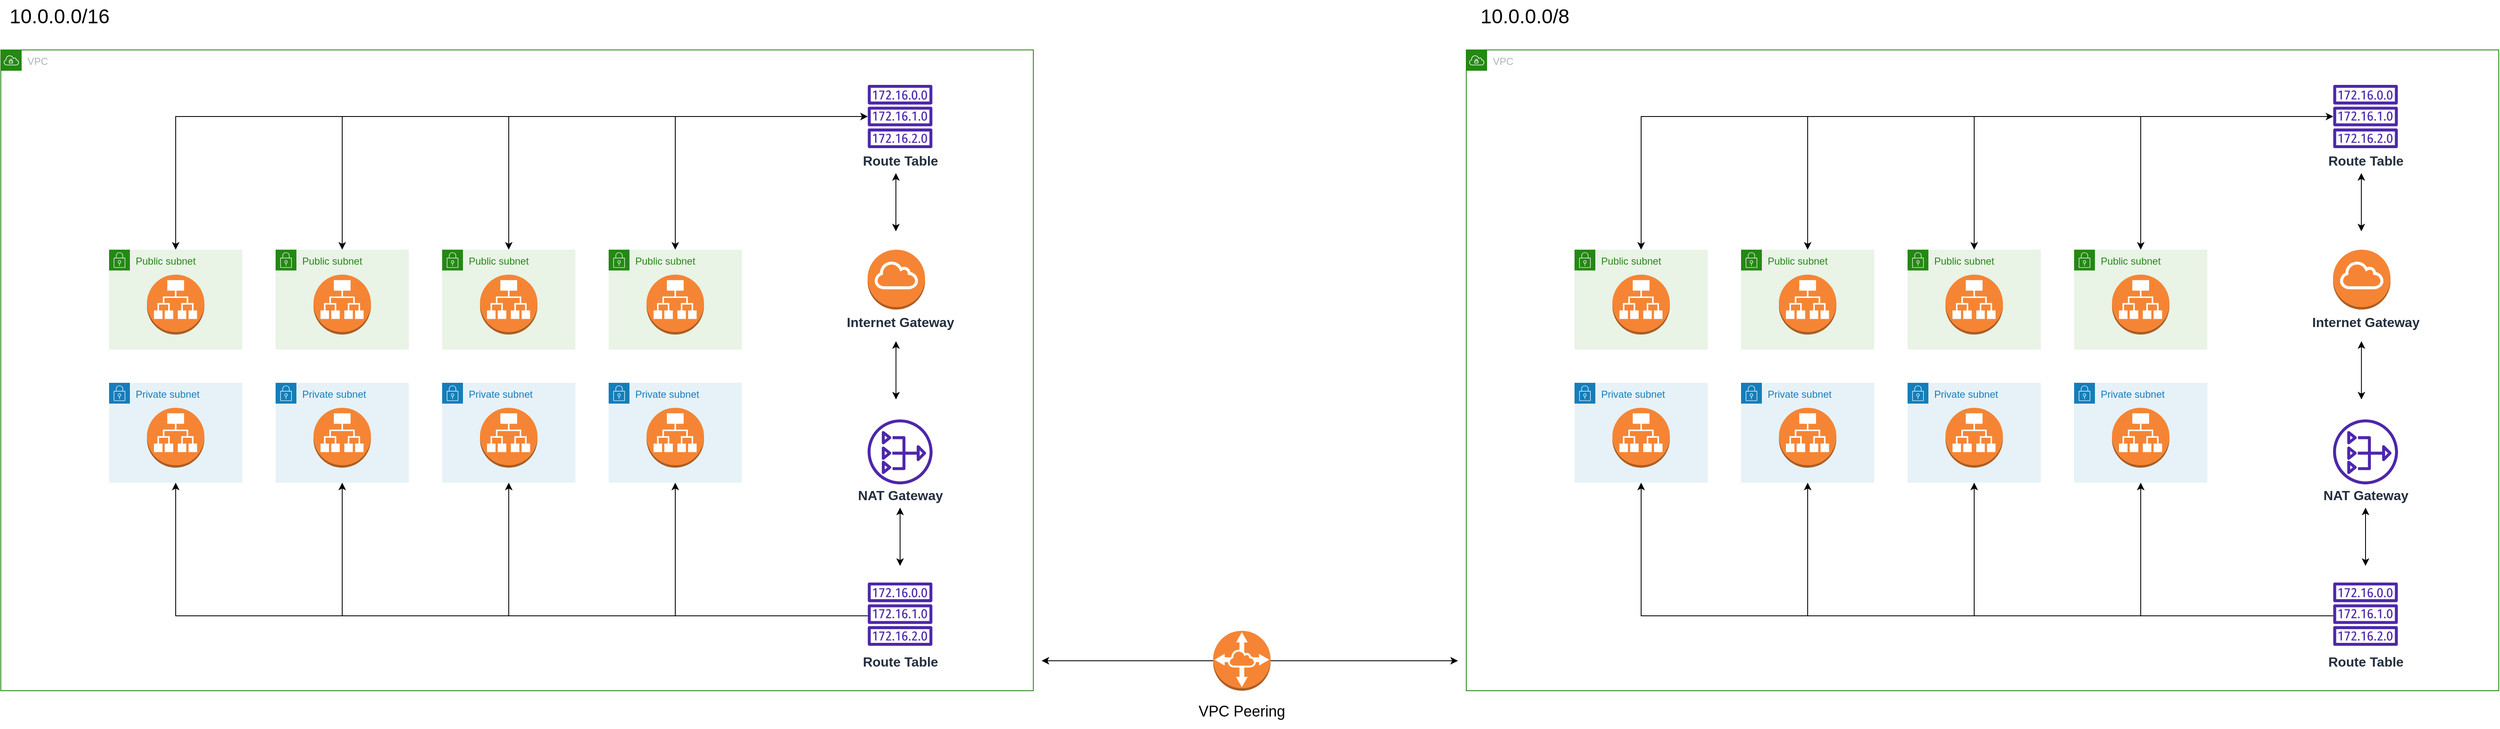 <mxfile version="20.8.23" type="device"><diagram name="หน้า-1" id="YmczJcW3xIynDHeWLYN3"><mxGraphModel dx="3500" dy="1723" grid="1" gridSize="10" guides="1" tooltips="1" connect="1" arrows="1" fold="1" page="1" pageScale="1" pageWidth="3300" pageHeight="2339" background="#ffffff" math="0" shadow="0"><root><mxCell id="0"/><mxCell id="1" parent="0"/><mxCell id="sMYWp3KufzDCgXDDZdwg-83" value="VPC" style="points=[[0,0],[0.25,0],[0.5,0],[0.75,0],[1,0],[1,0.25],[1,0.5],[1,0.75],[1,1],[0.75,1],[0.5,1],[0.25,1],[0,1],[0,0.75],[0,0.5],[0,0.25]];outlineConnect=0;gradientColor=none;html=1;whiteSpace=wrap;fontSize=12;fontStyle=0;container=1;pointerEvents=0;collapsible=0;recursiveResize=0;shape=mxgraph.aws4.group;grIcon=mxgraph.aws4.group_vpc;strokeColor=#248814;fillColor=none;verticalAlign=top;align=left;spacingLeft=30;fontColor=#AAB7B8;dashed=0;" parent="1" vertex="1"><mxGeometry x="1920" y="400" width="1240" height="770" as="geometry"/></mxCell><mxCell id="sMYWp3KufzDCgXDDZdwg-84" value="Public subnet" style="points=[[0,0],[0.25,0],[0.5,0],[0.75,0],[1,0],[1,0.25],[1,0.5],[1,0.75],[1,1],[0.75,1],[0.5,1],[0.25,1],[0,1],[0,0.75],[0,0.5],[0,0.25]];outlineConnect=0;gradientColor=none;html=1;whiteSpace=wrap;fontSize=12;fontStyle=0;container=1;pointerEvents=0;collapsible=0;recursiveResize=0;shape=mxgraph.aws4.group;grIcon=mxgraph.aws4.group_security_group;grStroke=0;strokeColor=#248814;fillColor=#E9F3E6;verticalAlign=top;align=left;spacingLeft=30;fontColor=#248814;dashed=0;" parent="sMYWp3KufzDCgXDDZdwg-83" vertex="1"><mxGeometry x="130" y="240" width="160" height="120" as="geometry"/></mxCell><mxCell id="gdxkchrMPerWcDEAZ5ca-1" value="" style="outlineConnect=0;dashed=0;verticalLabelPosition=bottom;verticalAlign=top;align=center;html=1;shape=mxgraph.aws3.application_load_balancer;fillColor=#F58534;gradientColor=none;" vertex="1" parent="sMYWp3KufzDCgXDDZdwg-84"><mxGeometry x="45.5" y="30" width="69" height="72" as="geometry"/></mxCell><mxCell id="sMYWp3KufzDCgXDDZdwg-86" value="Public subnet" style="points=[[0,0],[0.25,0],[0.5,0],[0.75,0],[1,0],[1,0.25],[1,0.5],[1,0.75],[1,1],[0.75,1],[0.5,1],[0.25,1],[0,1],[0,0.75],[0,0.5],[0,0.25]];outlineConnect=0;gradientColor=none;html=1;whiteSpace=wrap;fontSize=12;fontStyle=0;container=1;pointerEvents=0;collapsible=0;recursiveResize=0;shape=mxgraph.aws4.group;grIcon=mxgraph.aws4.group_security_group;grStroke=0;strokeColor=#248814;fillColor=#E9F3E6;verticalAlign=top;align=left;spacingLeft=30;fontColor=#248814;dashed=0;" parent="sMYWp3KufzDCgXDDZdwg-83" vertex="1"><mxGeometry x="330" y="240" width="160" height="120" as="geometry"/></mxCell><mxCell id="gdxkchrMPerWcDEAZ5ca-3" value="" style="outlineConnect=0;dashed=0;verticalLabelPosition=bottom;verticalAlign=top;align=center;html=1;shape=mxgraph.aws3.application_load_balancer;fillColor=#F58534;gradientColor=none;" vertex="1" parent="sMYWp3KufzDCgXDDZdwg-86"><mxGeometry x="45.5" y="30" width="69" height="72" as="geometry"/></mxCell><mxCell id="sMYWp3KufzDCgXDDZdwg-88" value="Public subnet" style="points=[[0,0],[0.25,0],[0.5,0],[0.75,0],[1,0],[1,0.25],[1,0.5],[1,0.75],[1,1],[0.75,1],[0.5,1],[0.25,1],[0,1],[0,0.75],[0,0.5],[0,0.25]];outlineConnect=0;gradientColor=none;html=1;whiteSpace=wrap;fontSize=12;fontStyle=0;container=1;pointerEvents=0;collapsible=0;recursiveResize=0;shape=mxgraph.aws4.group;grIcon=mxgraph.aws4.group_security_group;grStroke=0;strokeColor=#248814;fillColor=#E9F3E6;verticalAlign=top;align=left;spacingLeft=30;fontColor=#248814;dashed=0;" parent="sMYWp3KufzDCgXDDZdwg-83" vertex="1"><mxGeometry x="530" y="240" width="160" height="120" as="geometry"/></mxCell><mxCell id="gdxkchrMPerWcDEAZ5ca-6" value="" style="outlineConnect=0;dashed=0;verticalLabelPosition=bottom;verticalAlign=top;align=center;html=1;shape=mxgraph.aws3.application_load_balancer;fillColor=#F58534;gradientColor=none;" vertex="1" parent="sMYWp3KufzDCgXDDZdwg-88"><mxGeometry x="45.5" y="30" width="69" height="72" as="geometry"/></mxCell><mxCell id="sMYWp3KufzDCgXDDZdwg-90" value="Public subnet" style="points=[[0,0],[0.25,0],[0.5,0],[0.75,0],[1,0],[1,0.25],[1,0.5],[1,0.75],[1,1],[0.75,1],[0.5,1],[0.25,1],[0,1],[0,0.75],[0,0.5],[0,0.25]];outlineConnect=0;gradientColor=none;html=1;whiteSpace=wrap;fontSize=12;fontStyle=0;container=1;pointerEvents=0;collapsible=0;recursiveResize=0;shape=mxgraph.aws4.group;grIcon=mxgraph.aws4.group_security_group;grStroke=0;strokeColor=#248814;fillColor=#E9F3E6;verticalAlign=top;align=left;spacingLeft=30;fontColor=#248814;dashed=0;" parent="sMYWp3KufzDCgXDDZdwg-83" vertex="1"><mxGeometry x="730" y="240" width="160" height="120" as="geometry"/></mxCell><mxCell id="gdxkchrMPerWcDEAZ5ca-7" value="" style="outlineConnect=0;dashed=0;verticalLabelPosition=bottom;verticalAlign=top;align=center;html=1;shape=mxgraph.aws3.application_load_balancer;fillColor=#F58534;gradientColor=none;" vertex="1" parent="sMYWp3KufzDCgXDDZdwg-90"><mxGeometry x="45.5" y="30" width="69" height="72" as="geometry"/></mxCell><mxCell id="sMYWp3KufzDCgXDDZdwg-92" value="Private subnet" style="points=[[0,0],[0.25,0],[0.5,0],[0.75,0],[1,0],[1,0.25],[1,0.5],[1,0.75],[1,1],[0.75,1],[0.5,1],[0.25,1],[0,1],[0,0.75],[0,0.5],[0,0.25]];outlineConnect=0;gradientColor=none;html=1;whiteSpace=wrap;fontSize=12;fontStyle=0;container=1;pointerEvents=0;collapsible=0;recursiveResize=0;shape=mxgraph.aws4.group;grIcon=mxgraph.aws4.group_security_group;grStroke=0;strokeColor=#147EBA;fillColor=#E6F2F8;verticalAlign=top;align=left;spacingLeft=30;fontColor=#147EBA;dashed=0;" parent="sMYWp3KufzDCgXDDZdwg-83" vertex="1"><mxGeometry x="530" y="400" width="160" height="120" as="geometry"/></mxCell><mxCell id="gdxkchrMPerWcDEAZ5ca-4" value="" style="outlineConnect=0;dashed=0;verticalLabelPosition=bottom;verticalAlign=top;align=center;html=1;shape=mxgraph.aws3.application_load_balancer;fillColor=#F58534;gradientColor=none;" vertex="1" parent="sMYWp3KufzDCgXDDZdwg-92"><mxGeometry x="45.5" y="30" width="69" height="72" as="geometry"/></mxCell><mxCell id="sMYWp3KufzDCgXDDZdwg-94" value="Private subnet" style="points=[[0,0],[0.25,0],[0.5,0],[0.75,0],[1,0],[1,0.25],[1,0.5],[1,0.75],[1,1],[0.75,1],[0.5,1],[0.25,1],[0,1],[0,0.75],[0,0.5],[0,0.25]];outlineConnect=0;gradientColor=none;html=1;whiteSpace=wrap;fontSize=12;fontStyle=0;container=1;pointerEvents=0;collapsible=0;recursiveResize=0;shape=mxgraph.aws4.group;grIcon=mxgraph.aws4.group_security_group;grStroke=0;strokeColor=#147EBA;fillColor=#E6F2F8;verticalAlign=top;align=left;spacingLeft=30;fontColor=#147EBA;dashed=0;" parent="sMYWp3KufzDCgXDDZdwg-83" vertex="1"><mxGeometry x="730" y="400" width="160" height="120" as="geometry"/></mxCell><mxCell id="gdxkchrMPerWcDEAZ5ca-8" value="" style="outlineConnect=0;dashed=0;verticalLabelPosition=bottom;verticalAlign=top;align=center;html=1;shape=mxgraph.aws3.application_load_balancer;fillColor=#F58534;gradientColor=none;" vertex="1" parent="sMYWp3KufzDCgXDDZdwg-94"><mxGeometry x="45.5" y="30" width="69" height="72" as="geometry"/></mxCell><mxCell id="sMYWp3KufzDCgXDDZdwg-96" value="Private subnet" style="points=[[0,0],[0.25,0],[0.5,0],[0.75,0],[1,0],[1,0.25],[1,0.5],[1,0.75],[1,1],[0.75,1],[0.5,1],[0.25,1],[0,1],[0,0.75],[0,0.5],[0,0.25]];outlineConnect=0;gradientColor=none;html=1;whiteSpace=wrap;fontSize=12;fontStyle=0;container=1;pointerEvents=0;collapsible=0;recursiveResize=0;shape=mxgraph.aws4.group;grIcon=mxgraph.aws4.group_security_group;grStroke=0;strokeColor=#147EBA;fillColor=#E6F2F8;verticalAlign=top;align=left;spacingLeft=30;fontColor=#147EBA;dashed=0;" parent="sMYWp3KufzDCgXDDZdwg-83" vertex="1"><mxGeometry x="330" y="400" width="160" height="120" as="geometry"/></mxCell><mxCell id="gdxkchrMPerWcDEAZ5ca-5" value="" style="outlineConnect=0;dashed=0;verticalLabelPosition=bottom;verticalAlign=top;align=center;html=1;shape=mxgraph.aws3.application_load_balancer;fillColor=#F58534;gradientColor=none;" vertex="1" parent="sMYWp3KufzDCgXDDZdwg-96"><mxGeometry x="45.5" y="30" width="69" height="72" as="geometry"/></mxCell><mxCell id="sMYWp3KufzDCgXDDZdwg-98" value="Private subnet" style="points=[[0,0],[0.25,0],[0.5,0],[0.75,0],[1,0],[1,0.25],[1,0.5],[1,0.75],[1,1],[0.75,1],[0.5,1],[0.25,1],[0,1],[0,0.75],[0,0.5],[0,0.25]];outlineConnect=0;gradientColor=none;html=1;whiteSpace=wrap;fontSize=12;fontStyle=0;container=1;pointerEvents=0;collapsible=0;recursiveResize=0;shape=mxgraph.aws4.group;grIcon=mxgraph.aws4.group_security_group;grStroke=0;strokeColor=#147EBA;fillColor=#E6F2F8;verticalAlign=top;align=left;spacingLeft=30;fontColor=#147EBA;dashed=0;" parent="sMYWp3KufzDCgXDDZdwg-83" vertex="1"><mxGeometry x="130" y="400" width="160" height="120" as="geometry"/></mxCell><mxCell id="gdxkchrMPerWcDEAZ5ca-2" value="" style="outlineConnect=0;dashed=0;verticalLabelPosition=bottom;verticalAlign=top;align=center;html=1;shape=mxgraph.aws3.application_load_balancer;fillColor=#F58534;gradientColor=none;" vertex="1" parent="sMYWp3KufzDCgXDDZdwg-98"><mxGeometry x="45.5" y="30" width="69" height="72" as="geometry"/></mxCell><mxCell id="sMYWp3KufzDCgXDDZdwg-100" style="edgeStyle=orthogonalEdgeStyle;rounded=0;orthogonalLoop=1;jettySize=auto;html=1;fontFamily=Helvetica;fontSize=12;fontColor=#232F3E;startArrow=classic;startFill=1;" parent="sMYWp3KufzDCgXDDZdwg-83" source="sMYWp3KufzDCgXDDZdwg-101" target="sMYWp3KufzDCgXDDZdwg-90" edge="1"><mxGeometry relative="1" as="geometry"/></mxCell><mxCell id="sMYWp3KufzDCgXDDZdwg-101" value="" style="sketch=0;outlineConnect=0;fontColor=#232F3E;gradientColor=none;fillColor=#4D27AA;strokeColor=none;dashed=0;verticalLabelPosition=bottom;verticalAlign=top;align=center;html=1;fontSize=12;fontStyle=0;aspect=fixed;pointerEvents=1;shape=mxgraph.aws4.route_table;" parent="sMYWp3KufzDCgXDDZdwg-83" vertex="1"><mxGeometry x="1041" y="42" width="78" height="76" as="geometry"/></mxCell><mxCell id="sMYWp3KufzDCgXDDZdwg-102" value="" style="outlineConnect=0;dashed=0;verticalLabelPosition=bottom;verticalAlign=top;align=center;html=1;shape=mxgraph.aws3.internet_gateway;fillColor=#F58534;gradientColor=none;" parent="sMYWp3KufzDCgXDDZdwg-83" vertex="1"><mxGeometry x="1041" y="240" width="69" height="72" as="geometry"/></mxCell><mxCell id="sMYWp3KufzDCgXDDZdwg-103" value="" style="sketch=0;outlineConnect=0;fontColor=#232F3E;gradientColor=none;fillColor=#4D27AA;strokeColor=none;dashed=0;verticalLabelPosition=bottom;verticalAlign=top;align=center;html=1;fontSize=12;fontStyle=0;aspect=fixed;pointerEvents=1;shape=mxgraph.aws4.nat_gateway;" parent="sMYWp3KufzDCgXDDZdwg-83" vertex="1"><mxGeometry x="1041" y="444" width="78" height="78" as="geometry"/></mxCell><mxCell id="sMYWp3KufzDCgXDDZdwg-104" style="edgeStyle=orthogonalEdgeStyle;rounded=0;orthogonalLoop=1;jettySize=auto;html=1;entryX=0.5;entryY=1;entryDx=0;entryDy=0;fontFamily=Helvetica;fontSize=12;fontColor=#232F3E;startArrow=none;startFill=0;endArrow=classic;endFill=1;" parent="sMYWp3KufzDCgXDDZdwg-83" source="sMYWp3KufzDCgXDDZdwg-105" target="sMYWp3KufzDCgXDDZdwg-94" edge="1"><mxGeometry relative="1" as="geometry"><Array as="points"><mxPoint x="810" y="680"/></Array></mxGeometry></mxCell><mxCell id="sMYWp3KufzDCgXDDZdwg-105" value="" style="sketch=0;outlineConnect=0;fontColor=#232F3E;gradientColor=none;fillColor=#4D27AA;strokeColor=none;dashed=0;verticalLabelPosition=bottom;verticalAlign=top;align=center;html=1;fontSize=12;fontStyle=0;aspect=fixed;pointerEvents=1;shape=mxgraph.aws4.route_table;" parent="sMYWp3KufzDCgXDDZdwg-83" vertex="1"><mxGeometry x="1041" y="640" width="78" height="76" as="geometry"/></mxCell><mxCell id="sMYWp3KufzDCgXDDZdwg-106" value="&lt;font style=&quot;font-size: 16px;&quot;&gt;&lt;b&gt;Route Table&lt;/b&gt;&lt;/font&gt;" style="text;html=1;align=center;verticalAlign=middle;resizable=0;points=[];autosize=1;strokeColor=none;fillColor=none;fontSize=12;fontFamily=Helvetica;fontColor=#232F3E;" parent="sMYWp3KufzDCgXDDZdwg-83" vertex="1"><mxGeometry x="1025" y="118" width="110" height="30" as="geometry"/></mxCell><mxCell id="sMYWp3KufzDCgXDDZdwg-107" value="&lt;font style=&quot;font-size: 16px;&quot;&gt;&lt;b&gt;Route Table&lt;/b&gt;&lt;/font&gt;" style="text;html=1;align=center;verticalAlign=middle;resizable=0;points=[];autosize=1;strokeColor=none;fillColor=none;fontSize=12;fontFamily=Helvetica;fontColor=#232F3E;" parent="sMYWp3KufzDCgXDDZdwg-83" vertex="1"><mxGeometry x="1025" y="720" width="110" height="30" as="geometry"/></mxCell><mxCell id="sMYWp3KufzDCgXDDZdwg-108" value="&lt;b&gt;Internet Gateway&lt;br&gt;&lt;/b&gt;" style="text;html=1;align=center;verticalAlign=middle;resizable=0;points=[];autosize=1;strokeColor=none;fillColor=none;fontSize=16;fontFamily=Helvetica;fontColor=#232F3E;" parent="sMYWp3KufzDCgXDDZdwg-83" vertex="1"><mxGeometry x="1005" y="312" width="150" height="30" as="geometry"/></mxCell><mxCell id="sMYWp3KufzDCgXDDZdwg-109" style="edgeStyle=orthogonalEdgeStyle;rounded=0;orthogonalLoop=1;jettySize=auto;html=1;fontFamily=Helvetica;fontSize=16;fontColor=#232F3E;startArrow=classic;startFill=1;endArrow=classic;endFill=1;" parent="sMYWp3KufzDCgXDDZdwg-83" source="sMYWp3KufzDCgXDDZdwg-110" edge="1"><mxGeometry relative="1" as="geometry"><mxPoint x="1080" y="620" as="targetPoint"/></mxGeometry></mxCell><mxCell id="sMYWp3KufzDCgXDDZdwg-110" value="&lt;b&gt;NAT Gateway&lt;br&gt;&lt;/b&gt;" style="text;html=1;align=center;verticalAlign=middle;resizable=0;points=[];autosize=1;strokeColor=none;fillColor=none;fontSize=16;fontFamily=Helvetica;fontColor=#232F3E;" parent="sMYWp3KufzDCgXDDZdwg-83" vertex="1"><mxGeometry x="1015" y="520" width="130" height="30" as="geometry"/></mxCell><mxCell id="sMYWp3KufzDCgXDDZdwg-111" style="edgeStyle=orthogonalEdgeStyle;rounded=0;orthogonalLoop=1;jettySize=auto;html=1;fontFamily=Helvetica;fontSize=16;fontColor=#232F3E;startArrow=classic;startFill=1;endArrow=classic;endFill=1;" parent="sMYWp3KufzDCgXDDZdwg-83" edge="1"><mxGeometry relative="1" as="geometry"><mxPoint x="1075.08" y="350" as="sourcePoint"/><mxPoint x="1075.08" y="420" as="targetPoint"/></mxGeometry></mxCell><mxCell id="sMYWp3KufzDCgXDDZdwg-112" style="edgeStyle=orthogonalEdgeStyle;rounded=0;orthogonalLoop=1;jettySize=auto;html=1;fontFamily=Helvetica;fontSize=16;fontColor=#232F3E;startArrow=classic;startFill=1;endArrow=classic;endFill=1;" parent="sMYWp3KufzDCgXDDZdwg-83" edge="1"><mxGeometry relative="1" as="geometry"><mxPoint x="1074.97" y="148" as="sourcePoint"/><mxPoint x="1074.97" y="218" as="targetPoint"/></mxGeometry></mxCell><mxCell id="sMYWp3KufzDCgXDDZdwg-113" style="edgeStyle=orthogonalEdgeStyle;rounded=0;orthogonalLoop=1;jettySize=auto;html=1;exitX=0.5;exitY=0;exitDx=0;exitDy=0;fontFamily=Helvetica;fontSize=12;fontColor=#232F3E;startArrow=classic;startFill=1;endArrow=none;endFill=0;" parent="1" source="sMYWp3KufzDCgXDDZdwg-88" edge="1"><mxGeometry relative="1" as="geometry"><mxPoint x="2730.0" y="530" as="targetPoint"/><Array as="points"><mxPoint x="2530" y="480"/><mxPoint x="2730" y="480"/></Array></mxGeometry></mxCell><mxCell id="sMYWp3KufzDCgXDDZdwg-114" style="edgeStyle=orthogonalEdgeStyle;rounded=0;orthogonalLoop=1;jettySize=auto;html=1;exitX=0.5;exitY=0;exitDx=0;exitDy=0;fontFamily=Helvetica;fontSize=12;fontColor=#232F3E;startArrow=classic;startFill=1;endArrow=none;endFill=0;" parent="1" source="sMYWp3KufzDCgXDDZdwg-86" edge="1"><mxGeometry relative="1" as="geometry"><mxPoint x="2530.0" y="500" as="targetPoint"/><Array as="points"><mxPoint x="2330" y="480"/><mxPoint x="2530" y="480"/></Array></mxGeometry></mxCell><mxCell id="sMYWp3KufzDCgXDDZdwg-115" style="edgeStyle=orthogonalEdgeStyle;rounded=0;orthogonalLoop=1;jettySize=auto;html=1;exitX=0.5;exitY=0;exitDx=0;exitDy=0;fontFamily=Helvetica;fontSize=12;fontColor=#232F3E;startArrow=classic;startFill=1;endArrow=none;endFill=0;" parent="1" source="sMYWp3KufzDCgXDDZdwg-84" edge="1"><mxGeometry relative="1" as="geometry"><mxPoint x="2330" y="540" as="targetPoint"/><Array as="points"><mxPoint x="2130" y="480"/><mxPoint x="2330" y="480"/></Array></mxGeometry></mxCell><mxCell id="sMYWp3KufzDCgXDDZdwg-116" style="edgeStyle=orthogonalEdgeStyle;rounded=0;orthogonalLoop=1;jettySize=auto;html=1;exitX=0.5;exitY=1;exitDx=0;exitDy=0;fontFamily=Helvetica;fontSize=12;fontColor=#232F3E;startArrow=classic;startFill=1;endArrow=none;endFill=0;" parent="1" source="sMYWp3KufzDCgXDDZdwg-92" edge="1"><mxGeometry relative="1" as="geometry"><mxPoint x="2730.0" y="1070" as="targetPoint"/><Array as="points"><mxPoint x="2530" y="1080"/><mxPoint x="2730" y="1080"/></Array></mxGeometry></mxCell><mxCell id="sMYWp3KufzDCgXDDZdwg-117" style="edgeStyle=orthogonalEdgeStyle;rounded=0;orthogonalLoop=1;jettySize=auto;html=1;exitX=0.5;exitY=1;exitDx=0;exitDy=0;fontFamily=Helvetica;fontSize=12;fontColor=#232F3E;startArrow=classic;startFill=1;endArrow=none;endFill=0;" parent="1" source="sMYWp3KufzDCgXDDZdwg-96" edge="1"><mxGeometry relative="1" as="geometry"><mxPoint x="2530.0" y="1080" as="targetPoint"/><Array as="points"><mxPoint x="2330" y="1080"/></Array></mxGeometry></mxCell><mxCell id="sMYWp3KufzDCgXDDZdwg-118" style="edgeStyle=orthogonalEdgeStyle;rounded=0;orthogonalLoop=1;jettySize=auto;html=1;exitX=0.5;exitY=1;exitDx=0;exitDy=0;fontFamily=Helvetica;fontSize=12;fontColor=#232F3E;startArrow=classic;startFill=1;endArrow=none;endFill=0;" parent="1" source="sMYWp3KufzDCgXDDZdwg-98" edge="1"><mxGeometry relative="1" as="geometry"><mxPoint x="2330" y="1070" as="targetPoint"/><Array as="points"><mxPoint x="2130" y="1080"/><mxPoint x="2330" y="1080"/></Array></mxGeometry></mxCell><mxCell id="gdxkchrMPerWcDEAZ5ca-9" value="VPC" style="points=[[0,0],[0.25,0],[0.5,0],[0.75,0],[1,0],[1,0.25],[1,0.5],[1,0.75],[1,1],[0.75,1],[0.5,1],[0.25,1],[0,1],[0,0.75],[0,0.5],[0,0.25]];outlineConnect=0;gradientColor=none;html=1;whiteSpace=wrap;fontSize=12;fontStyle=0;container=1;pointerEvents=0;collapsible=0;recursiveResize=0;shape=mxgraph.aws4.group;grIcon=mxgraph.aws4.group_vpc;strokeColor=#248814;fillColor=none;verticalAlign=top;align=left;spacingLeft=30;fontColor=#AAB7B8;dashed=0;" vertex="1" parent="1"><mxGeometry x="160" y="400" width="1240" height="770" as="geometry"/></mxCell><mxCell id="gdxkchrMPerWcDEAZ5ca-10" value="Public subnet" style="points=[[0,0],[0.25,0],[0.5,0],[0.75,0],[1,0],[1,0.25],[1,0.5],[1,0.75],[1,1],[0.75,1],[0.5,1],[0.25,1],[0,1],[0,0.75],[0,0.5],[0,0.25]];outlineConnect=0;gradientColor=none;html=1;whiteSpace=wrap;fontSize=12;fontStyle=0;container=1;pointerEvents=0;collapsible=0;recursiveResize=0;shape=mxgraph.aws4.group;grIcon=mxgraph.aws4.group_security_group;grStroke=0;strokeColor=#248814;fillColor=#E9F3E6;verticalAlign=top;align=left;spacingLeft=30;fontColor=#248814;dashed=0;" vertex="1" parent="gdxkchrMPerWcDEAZ5ca-9"><mxGeometry x="130" y="240" width="160" height="120" as="geometry"/></mxCell><mxCell id="gdxkchrMPerWcDEAZ5ca-11" value="" style="outlineConnect=0;dashed=0;verticalLabelPosition=bottom;verticalAlign=top;align=center;html=1;shape=mxgraph.aws3.application_load_balancer;fillColor=#F58534;gradientColor=none;" vertex="1" parent="gdxkchrMPerWcDEAZ5ca-10"><mxGeometry x="45.5" y="30" width="69" height="72" as="geometry"/></mxCell><mxCell id="gdxkchrMPerWcDEAZ5ca-12" value="Public subnet" style="points=[[0,0],[0.25,0],[0.5,0],[0.75,0],[1,0],[1,0.25],[1,0.5],[1,0.75],[1,1],[0.75,1],[0.5,1],[0.25,1],[0,1],[0,0.75],[0,0.5],[0,0.25]];outlineConnect=0;gradientColor=none;html=1;whiteSpace=wrap;fontSize=12;fontStyle=0;container=1;pointerEvents=0;collapsible=0;recursiveResize=0;shape=mxgraph.aws4.group;grIcon=mxgraph.aws4.group_security_group;grStroke=0;strokeColor=#248814;fillColor=#E9F3E6;verticalAlign=top;align=left;spacingLeft=30;fontColor=#248814;dashed=0;" vertex="1" parent="gdxkchrMPerWcDEAZ5ca-9"><mxGeometry x="330" y="240" width="160" height="120" as="geometry"/></mxCell><mxCell id="gdxkchrMPerWcDEAZ5ca-13" value="" style="outlineConnect=0;dashed=0;verticalLabelPosition=bottom;verticalAlign=top;align=center;html=1;shape=mxgraph.aws3.application_load_balancer;fillColor=#F58534;gradientColor=none;" vertex="1" parent="gdxkchrMPerWcDEAZ5ca-12"><mxGeometry x="45.5" y="30" width="69" height="72" as="geometry"/></mxCell><mxCell id="gdxkchrMPerWcDEAZ5ca-14" value="Public subnet" style="points=[[0,0],[0.25,0],[0.5,0],[0.75,0],[1,0],[1,0.25],[1,0.5],[1,0.75],[1,1],[0.75,1],[0.5,1],[0.25,1],[0,1],[0,0.75],[0,0.5],[0,0.25]];outlineConnect=0;gradientColor=none;html=1;whiteSpace=wrap;fontSize=12;fontStyle=0;container=1;pointerEvents=0;collapsible=0;recursiveResize=0;shape=mxgraph.aws4.group;grIcon=mxgraph.aws4.group_security_group;grStroke=0;strokeColor=#248814;fillColor=#E9F3E6;verticalAlign=top;align=left;spacingLeft=30;fontColor=#248814;dashed=0;" vertex="1" parent="gdxkchrMPerWcDEAZ5ca-9"><mxGeometry x="530" y="240" width="160" height="120" as="geometry"/></mxCell><mxCell id="gdxkchrMPerWcDEAZ5ca-15" value="" style="outlineConnect=0;dashed=0;verticalLabelPosition=bottom;verticalAlign=top;align=center;html=1;shape=mxgraph.aws3.application_load_balancer;fillColor=#F58534;gradientColor=none;" vertex="1" parent="gdxkchrMPerWcDEAZ5ca-14"><mxGeometry x="45.5" y="30" width="69" height="72" as="geometry"/></mxCell><mxCell id="gdxkchrMPerWcDEAZ5ca-16" value="Public subnet" style="points=[[0,0],[0.25,0],[0.5,0],[0.75,0],[1,0],[1,0.25],[1,0.5],[1,0.75],[1,1],[0.75,1],[0.5,1],[0.25,1],[0,1],[0,0.75],[0,0.5],[0,0.25]];outlineConnect=0;gradientColor=none;html=1;whiteSpace=wrap;fontSize=12;fontStyle=0;container=1;pointerEvents=0;collapsible=0;recursiveResize=0;shape=mxgraph.aws4.group;grIcon=mxgraph.aws4.group_security_group;grStroke=0;strokeColor=#248814;fillColor=#E9F3E6;verticalAlign=top;align=left;spacingLeft=30;fontColor=#248814;dashed=0;" vertex="1" parent="gdxkchrMPerWcDEAZ5ca-9"><mxGeometry x="730" y="240" width="160" height="120" as="geometry"/></mxCell><mxCell id="gdxkchrMPerWcDEAZ5ca-17" value="" style="outlineConnect=0;dashed=0;verticalLabelPosition=bottom;verticalAlign=top;align=center;html=1;shape=mxgraph.aws3.application_load_balancer;fillColor=#F58534;gradientColor=none;" vertex="1" parent="gdxkchrMPerWcDEAZ5ca-16"><mxGeometry x="45.5" y="30" width="69" height="72" as="geometry"/></mxCell><mxCell id="gdxkchrMPerWcDEAZ5ca-18" value="Private subnet" style="points=[[0,0],[0.25,0],[0.5,0],[0.75,0],[1,0],[1,0.25],[1,0.5],[1,0.75],[1,1],[0.75,1],[0.5,1],[0.25,1],[0,1],[0,0.75],[0,0.5],[0,0.25]];outlineConnect=0;gradientColor=none;html=1;whiteSpace=wrap;fontSize=12;fontStyle=0;container=1;pointerEvents=0;collapsible=0;recursiveResize=0;shape=mxgraph.aws4.group;grIcon=mxgraph.aws4.group_security_group;grStroke=0;strokeColor=#147EBA;fillColor=#E6F2F8;verticalAlign=top;align=left;spacingLeft=30;fontColor=#147EBA;dashed=0;" vertex="1" parent="gdxkchrMPerWcDEAZ5ca-9"><mxGeometry x="530" y="400" width="160" height="120" as="geometry"/></mxCell><mxCell id="gdxkchrMPerWcDEAZ5ca-19" value="" style="outlineConnect=0;dashed=0;verticalLabelPosition=bottom;verticalAlign=top;align=center;html=1;shape=mxgraph.aws3.application_load_balancer;fillColor=#F58534;gradientColor=none;" vertex="1" parent="gdxkchrMPerWcDEAZ5ca-18"><mxGeometry x="45.5" y="30" width="69" height="72" as="geometry"/></mxCell><mxCell id="gdxkchrMPerWcDEAZ5ca-20" value="Private subnet" style="points=[[0,0],[0.25,0],[0.5,0],[0.75,0],[1,0],[1,0.25],[1,0.5],[1,0.75],[1,1],[0.75,1],[0.5,1],[0.25,1],[0,1],[0,0.75],[0,0.5],[0,0.25]];outlineConnect=0;gradientColor=none;html=1;whiteSpace=wrap;fontSize=12;fontStyle=0;container=1;pointerEvents=0;collapsible=0;recursiveResize=0;shape=mxgraph.aws4.group;grIcon=mxgraph.aws4.group_security_group;grStroke=0;strokeColor=#147EBA;fillColor=#E6F2F8;verticalAlign=top;align=left;spacingLeft=30;fontColor=#147EBA;dashed=0;" vertex="1" parent="gdxkchrMPerWcDEAZ5ca-9"><mxGeometry x="730" y="400" width="160" height="120" as="geometry"/></mxCell><mxCell id="gdxkchrMPerWcDEAZ5ca-21" value="" style="outlineConnect=0;dashed=0;verticalLabelPosition=bottom;verticalAlign=top;align=center;html=1;shape=mxgraph.aws3.application_load_balancer;fillColor=#F58534;gradientColor=none;" vertex="1" parent="gdxkchrMPerWcDEAZ5ca-20"><mxGeometry x="45.5" y="30" width="69" height="72" as="geometry"/></mxCell><mxCell id="gdxkchrMPerWcDEAZ5ca-22" value="Private subnet" style="points=[[0,0],[0.25,0],[0.5,0],[0.75,0],[1,0],[1,0.25],[1,0.5],[1,0.75],[1,1],[0.75,1],[0.5,1],[0.25,1],[0,1],[0,0.75],[0,0.5],[0,0.25]];outlineConnect=0;gradientColor=none;html=1;whiteSpace=wrap;fontSize=12;fontStyle=0;container=1;pointerEvents=0;collapsible=0;recursiveResize=0;shape=mxgraph.aws4.group;grIcon=mxgraph.aws4.group_security_group;grStroke=0;strokeColor=#147EBA;fillColor=#E6F2F8;verticalAlign=top;align=left;spacingLeft=30;fontColor=#147EBA;dashed=0;" vertex="1" parent="gdxkchrMPerWcDEAZ5ca-9"><mxGeometry x="330" y="400" width="160" height="120" as="geometry"/></mxCell><mxCell id="gdxkchrMPerWcDEAZ5ca-23" value="" style="outlineConnect=0;dashed=0;verticalLabelPosition=bottom;verticalAlign=top;align=center;html=1;shape=mxgraph.aws3.application_load_balancer;fillColor=#F58534;gradientColor=none;" vertex="1" parent="gdxkchrMPerWcDEAZ5ca-22"><mxGeometry x="45.5" y="30" width="69" height="72" as="geometry"/></mxCell><mxCell id="gdxkchrMPerWcDEAZ5ca-24" value="Private subnet" style="points=[[0,0],[0.25,0],[0.5,0],[0.75,0],[1,0],[1,0.25],[1,0.5],[1,0.75],[1,1],[0.75,1],[0.5,1],[0.25,1],[0,1],[0,0.75],[0,0.5],[0,0.25]];outlineConnect=0;gradientColor=none;html=1;whiteSpace=wrap;fontSize=12;fontStyle=0;container=1;pointerEvents=0;collapsible=0;recursiveResize=0;shape=mxgraph.aws4.group;grIcon=mxgraph.aws4.group_security_group;grStroke=0;strokeColor=#147EBA;fillColor=#E6F2F8;verticalAlign=top;align=left;spacingLeft=30;fontColor=#147EBA;dashed=0;" vertex="1" parent="gdxkchrMPerWcDEAZ5ca-9"><mxGeometry x="130" y="400" width="160" height="120" as="geometry"/></mxCell><mxCell id="gdxkchrMPerWcDEAZ5ca-25" value="" style="outlineConnect=0;dashed=0;verticalLabelPosition=bottom;verticalAlign=top;align=center;html=1;shape=mxgraph.aws3.application_load_balancer;fillColor=#F58534;gradientColor=none;" vertex="1" parent="gdxkchrMPerWcDEAZ5ca-24"><mxGeometry x="45.5" y="30" width="69" height="72" as="geometry"/></mxCell><mxCell id="gdxkchrMPerWcDEAZ5ca-26" style="edgeStyle=orthogonalEdgeStyle;rounded=0;orthogonalLoop=1;jettySize=auto;html=1;fontFamily=Helvetica;fontSize=12;fontColor=#232F3E;startArrow=classic;startFill=1;" edge="1" parent="gdxkchrMPerWcDEAZ5ca-9" source="gdxkchrMPerWcDEAZ5ca-27" target="gdxkchrMPerWcDEAZ5ca-16"><mxGeometry relative="1" as="geometry"/></mxCell><mxCell id="gdxkchrMPerWcDEAZ5ca-27" value="" style="sketch=0;outlineConnect=0;fontColor=#232F3E;gradientColor=none;fillColor=#4D27AA;strokeColor=none;dashed=0;verticalLabelPosition=bottom;verticalAlign=top;align=center;html=1;fontSize=12;fontStyle=0;aspect=fixed;pointerEvents=1;shape=mxgraph.aws4.route_table;" vertex="1" parent="gdxkchrMPerWcDEAZ5ca-9"><mxGeometry x="1041" y="42" width="78" height="76" as="geometry"/></mxCell><mxCell id="gdxkchrMPerWcDEAZ5ca-28" value="" style="outlineConnect=0;dashed=0;verticalLabelPosition=bottom;verticalAlign=top;align=center;html=1;shape=mxgraph.aws3.internet_gateway;fillColor=#F58534;gradientColor=none;" vertex="1" parent="gdxkchrMPerWcDEAZ5ca-9"><mxGeometry x="1041" y="240" width="69" height="72" as="geometry"/></mxCell><mxCell id="gdxkchrMPerWcDEAZ5ca-29" value="" style="sketch=0;outlineConnect=0;fontColor=#232F3E;gradientColor=none;fillColor=#4D27AA;strokeColor=none;dashed=0;verticalLabelPosition=bottom;verticalAlign=top;align=center;html=1;fontSize=12;fontStyle=0;aspect=fixed;pointerEvents=1;shape=mxgraph.aws4.nat_gateway;" vertex="1" parent="gdxkchrMPerWcDEAZ5ca-9"><mxGeometry x="1041" y="444" width="78" height="78" as="geometry"/></mxCell><mxCell id="gdxkchrMPerWcDEAZ5ca-30" style="edgeStyle=orthogonalEdgeStyle;rounded=0;orthogonalLoop=1;jettySize=auto;html=1;entryX=0.5;entryY=1;entryDx=0;entryDy=0;fontFamily=Helvetica;fontSize=12;fontColor=#232F3E;startArrow=none;startFill=0;endArrow=classic;endFill=1;" edge="1" parent="gdxkchrMPerWcDEAZ5ca-9" source="gdxkchrMPerWcDEAZ5ca-31" target="gdxkchrMPerWcDEAZ5ca-20"><mxGeometry relative="1" as="geometry"><Array as="points"><mxPoint x="810" y="680"/></Array></mxGeometry></mxCell><mxCell id="gdxkchrMPerWcDEAZ5ca-31" value="" style="sketch=0;outlineConnect=0;fontColor=#232F3E;gradientColor=none;fillColor=#4D27AA;strokeColor=none;dashed=0;verticalLabelPosition=bottom;verticalAlign=top;align=center;html=1;fontSize=12;fontStyle=0;aspect=fixed;pointerEvents=1;shape=mxgraph.aws4.route_table;" vertex="1" parent="gdxkchrMPerWcDEAZ5ca-9"><mxGeometry x="1041" y="640" width="78" height="76" as="geometry"/></mxCell><mxCell id="gdxkchrMPerWcDEAZ5ca-32" value="&lt;font style=&quot;font-size: 16px;&quot;&gt;&lt;b&gt;Route Table&lt;/b&gt;&lt;/font&gt;" style="text;html=1;align=center;verticalAlign=middle;resizable=0;points=[];autosize=1;strokeColor=none;fillColor=none;fontSize=12;fontFamily=Helvetica;fontColor=#232F3E;" vertex="1" parent="gdxkchrMPerWcDEAZ5ca-9"><mxGeometry x="1025" y="118" width="110" height="30" as="geometry"/></mxCell><mxCell id="gdxkchrMPerWcDEAZ5ca-33" value="&lt;font style=&quot;font-size: 16px;&quot;&gt;&lt;b&gt;Route Table&lt;/b&gt;&lt;/font&gt;" style="text;html=1;align=center;verticalAlign=middle;resizable=0;points=[];autosize=1;strokeColor=none;fillColor=none;fontSize=12;fontFamily=Helvetica;fontColor=#232F3E;" vertex="1" parent="gdxkchrMPerWcDEAZ5ca-9"><mxGeometry x="1025" y="720" width="110" height="30" as="geometry"/></mxCell><mxCell id="gdxkchrMPerWcDEAZ5ca-34" value="&lt;b&gt;Internet Gateway&lt;br&gt;&lt;/b&gt;" style="text;html=1;align=center;verticalAlign=middle;resizable=0;points=[];autosize=1;strokeColor=none;fillColor=none;fontSize=16;fontFamily=Helvetica;fontColor=#232F3E;" vertex="1" parent="gdxkchrMPerWcDEAZ5ca-9"><mxGeometry x="1005" y="312" width="150" height="30" as="geometry"/></mxCell><mxCell id="gdxkchrMPerWcDEAZ5ca-35" style="edgeStyle=orthogonalEdgeStyle;rounded=0;orthogonalLoop=1;jettySize=auto;html=1;fontFamily=Helvetica;fontSize=16;fontColor=#232F3E;startArrow=classic;startFill=1;endArrow=classic;endFill=1;" edge="1" parent="gdxkchrMPerWcDEAZ5ca-9" source="gdxkchrMPerWcDEAZ5ca-36"><mxGeometry relative="1" as="geometry"><mxPoint x="1080" y="620" as="targetPoint"/></mxGeometry></mxCell><mxCell id="gdxkchrMPerWcDEAZ5ca-36" value="&lt;b&gt;NAT Gateway&lt;br&gt;&lt;/b&gt;" style="text;html=1;align=center;verticalAlign=middle;resizable=0;points=[];autosize=1;strokeColor=none;fillColor=none;fontSize=16;fontFamily=Helvetica;fontColor=#232F3E;" vertex="1" parent="gdxkchrMPerWcDEAZ5ca-9"><mxGeometry x="1015" y="520" width="130" height="30" as="geometry"/></mxCell><mxCell id="gdxkchrMPerWcDEAZ5ca-37" style="edgeStyle=orthogonalEdgeStyle;rounded=0;orthogonalLoop=1;jettySize=auto;html=1;fontFamily=Helvetica;fontSize=16;fontColor=#232F3E;startArrow=classic;startFill=1;endArrow=classic;endFill=1;" edge="1" parent="gdxkchrMPerWcDEAZ5ca-9"><mxGeometry relative="1" as="geometry"><mxPoint x="1075.08" y="350" as="sourcePoint"/><mxPoint x="1075.08" y="420" as="targetPoint"/></mxGeometry></mxCell><mxCell id="gdxkchrMPerWcDEAZ5ca-38" style="edgeStyle=orthogonalEdgeStyle;rounded=0;orthogonalLoop=1;jettySize=auto;html=1;fontFamily=Helvetica;fontSize=16;fontColor=#232F3E;startArrow=classic;startFill=1;endArrow=classic;endFill=1;" edge="1" parent="gdxkchrMPerWcDEAZ5ca-9"><mxGeometry relative="1" as="geometry"><mxPoint x="1074.97" y="148" as="sourcePoint"/><mxPoint x="1074.97" y="218" as="targetPoint"/></mxGeometry></mxCell><mxCell id="gdxkchrMPerWcDEAZ5ca-39" style="edgeStyle=orthogonalEdgeStyle;rounded=0;orthogonalLoop=1;jettySize=auto;html=1;exitX=0.5;exitY=0;exitDx=0;exitDy=0;fontFamily=Helvetica;fontSize=12;fontColor=#232F3E;startArrow=classic;startFill=1;endArrow=none;endFill=0;" edge="1" parent="1" source="gdxkchrMPerWcDEAZ5ca-14"><mxGeometry relative="1" as="geometry"><mxPoint x="970.0" y="530" as="targetPoint"/><Array as="points"><mxPoint x="770" y="480"/><mxPoint x="970" y="480"/></Array></mxGeometry></mxCell><mxCell id="gdxkchrMPerWcDEAZ5ca-40" style="edgeStyle=orthogonalEdgeStyle;rounded=0;orthogonalLoop=1;jettySize=auto;html=1;exitX=0.5;exitY=0;exitDx=0;exitDy=0;fontFamily=Helvetica;fontSize=12;fontColor=#232F3E;startArrow=classic;startFill=1;endArrow=none;endFill=0;" edge="1" parent="1" source="gdxkchrMPerWcDEAZ5ca-12"><mxGeometry relative="1" as="geometry"><mxPoint x="770.0" y="500" as="targetPoint"/><Array as="points"><mxPoint x="570" y="480"/><mxPoint x="770" y="480"/></Array></mxGeometry></mxCell><mxCell id="gdxkchrMPerWcDEAZ5ca-41" style="edgeStyle=orthogonalEdgeStyle;rounded=0;orthogonalLoop=1;jettySize=auto;html=1;exitX=0.5;exitY=0;exitDx=0;exitDy=0;fontFamily=Helvetica;fontSize=12;fontColor=#232F3E;startArrow=classic;startFill=1;endArrow=none;endFill=0;" edge="1" parent="1" source="gdxkchrMPerWcDEAZ5ca-10"><mxGeometry relative="1" as="geometry"><mxPoint x="570" y="540" as="targetPoint"/><Array as="points"><mxPoint x="370" y="480"/><mxPoint x="570" y="480"/></Array></mxGeometry></mxCell><mxCell id="gdxkchrMPerWcDEAZ5ca-42" style="edgeStyle=orthogonalEdgeStyle;rounded=0;orthogonalLoop=1;jettySize=auto;html=1;exitX=0.5;exitY=1;exitDx=0;exitDy=0;fontFamily=Helvetica;fontSize=12;fontColor=#232F3E;startArrow=classic;startFill=1;endArrow=none;endFill=0;" edge="1" parent="1" source="gdxkchrMPerWcDEAZ5ca-18"><mxGeometry relative="1" as="geometry"><mxPoint x="970.0" y="1070" as="targetPoint"/><Array as="points"><mxPoint x="770" y="1080"/><mxPoint x="970" y="1080"/></Array></mxGeometry></mxCell><mxCell id="gdxkchrMPerWcDEAZ5ca-43" style="edgeStyle=orthogonalEdgeStyle;rounded=0;orthogonalLoop=1;jettySize=auto;html=1;exitX=0.5;exitY=1;exitDx=0;exitDy=0;fontFamily=Helvetica;fontSize=12;fontColor=#232F3E;startArrow=classic;startFill=1;endArrow=none;endFill=0;" edge="1" parent="1" source="gdxkchrMPerWcDEAZ5ca-22"><mxGeometry relative="1" as="geometry"><mxPoint x="770.0" y="1080" as="targetPoint"/><Array as="points"><mxPoint x="570" y="1080"/></Array></mxGeometry></mxCell><mxCell id="gdxkchrMPerWcDEAZ5ca-44" style="edgeStyle=orthogonalEdgeStyle;rounded=0;orthogonalLoop=1;jettySize=auto;html=1;exitX=0.5;exitY=1;exitDx=0;exitDy=0;fontFamily=Helvetica;fontSize=12;fontColor=#232F3E;startArrow=classic;startFill=1;endArrow=none;endFill=0;" edge="1" parent="1" source="gdxkchrMPerWcDEAZ5ca-24"><mxGeometry relative="1" as="geometry"><mxPoint x="570" y="1070" as="targetPoint"/><Array as="points"><mxPoint x="370" y="1080"/><mxPoint x="570" y="1080"/></Array></mxGeometry></mxCell><mxCell id="gdxkchrMPerWcDEAZ5ca-46" style="edgeStyle=orthogonalEdgeStyle;rounded=0;orthogonalLoop=1;jettySize=auto;html=1;" edge="1" parent="1" source="gdxkchrMPerWcDEAZ5ca-45"><mxGeometry relative="1" as="geometry"><mxPoint x="1410" y="1134" as="targetPoint"/></mxGeometry></mxCell><mxCell id="gdxkchrMPerWcDEAZ5ca-47" style="edgeStyle=orthogonalEdgeStyle;rounded=0;orthogonalLoop=1;jettySize=auto;html=1;" edge="1" parent="1" source="gdxkchrMPerWcDEAZ5ca-45"><mxGeometry relative="1" as="geometry"><mxPoint x="1910" y="1134" as="targetPoint"/></mxGeometry></mxCell><mxCell id="gdxkchrMPerWcDEAZ5ca-45" value="" style="outlineConnect=0;dashed=0;verticalLabelPosition=bottom;verticalAlign=top;align=center;html=1;shape=mxgraph.aws3.vpc_peering;fillColor=#F58534;gradientColor=none;" vertex="1" parent="1"><mxGeometry x="1616" y="1098" width="69" height="72" as="geometry"/></mxCell><mxCell id="gdxkchrMPerWcDEAZ5ca-48" value="&lt;font style=&quot;font-size: 12px;&quot;&gt;&lt;font style=&quot;font-size: 18px;&quot;&gt;VPC Peering&lt;/font&gt;&lt;/font&gt;" style="text;html=1;align=center;verticalAlign=middle;resizable=0;points=[];autosize=1;strokeColor=none;fillColor=none;" vertex="1" parent="1"><mxGeometry x="1585" y="1175" width="130" height="40" as="geometry"/></mxCell><mxCell id="gdxkchrMPerWcDEAZ5ca-49" value="&lt;font style=&quot;font-size: 24px;&quot;&gt;10.0.0.0/16&lt;/font&gt;" style="text;html=1;align=center;verticalAlign=middle;resizable=0;points=[];autosize=1;strokeColor=none;fillColor=none;fontSize=18;" vertex="1" parent="1"><mxGeometry x="160" y="340" width="140" height="40" as="geometry"/></mxCell><mxCell id="gdxkchrMPerWcDEAZ5ca-50" value="&lt;font style=&quot;font-size: 24px;&quot;&gt;10.0.0.0/8&lt;/font&gt;" style="text;html=1;align=center;verticalAlign=middle;resizable=0;points=[];autosize=1;strokeColor=none;fillColor=none;fontSize=18;" vertex="1" parent="1"><mxGeometry x="1925" y="340" width="130" height="40" as="geometry"/></mxCell></root></mxGraphModel></diagram></mxfile>